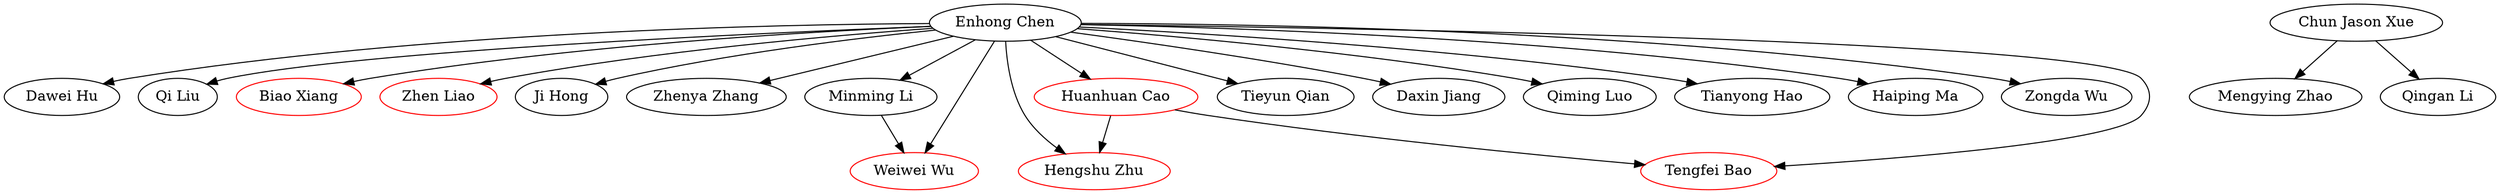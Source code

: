 strict digraph G{
"Enhong Chen" -> "Dawei Hu"
"Enhong Chen" -> "Qi Liu"
"Enhong Chen" -> "Biao Xiang"
"Enhong Chen" -> "Zhen Liao"
"Enhong Chen" -> "Ji Hong"
"Enhong Chen" -> "Zhenya Zhang"
"Minming Li" -> "Weiwei Wu"
"Huanhuan Cao" -> "Hengshu Zhu"
"Enhong Chen" -> "Tieyun Qian"
"Enhong Chen" -> "Hengshu Zhu"
"Enhong Chen" -> "Daxin Jiang"
"Enhong Chen" -> "Huanhuan Cao"
"Enhong Chen" -> "Qiming Luo"
"Enhong Chen" -> "Tianyong Hao"
"Enhong Chen" -> "Haiping Ma"
"Enhong Chen" -> "Zongda Wu"
"Enhong Chen" -> "Minming Li"
"Chun Jason Xue" -> "Mengying Zhao"
"Enhong Chen" -> "Weiwei Wu"
"Chun Jason Xue" -> "Qingan Li"
"Huanhuan Cao" -> "Tengfei Bao"
"Enhong Chen" -> "Tengfei Bao"
"Biao Xiang" [color = red]"Hengshu Zhu" [color = red]"Huanhuan Cao" [color = red]"Zhen Liao" [color = red]"Weiwei Wu" [color = red]"Tengfei Bao" [color = red]}